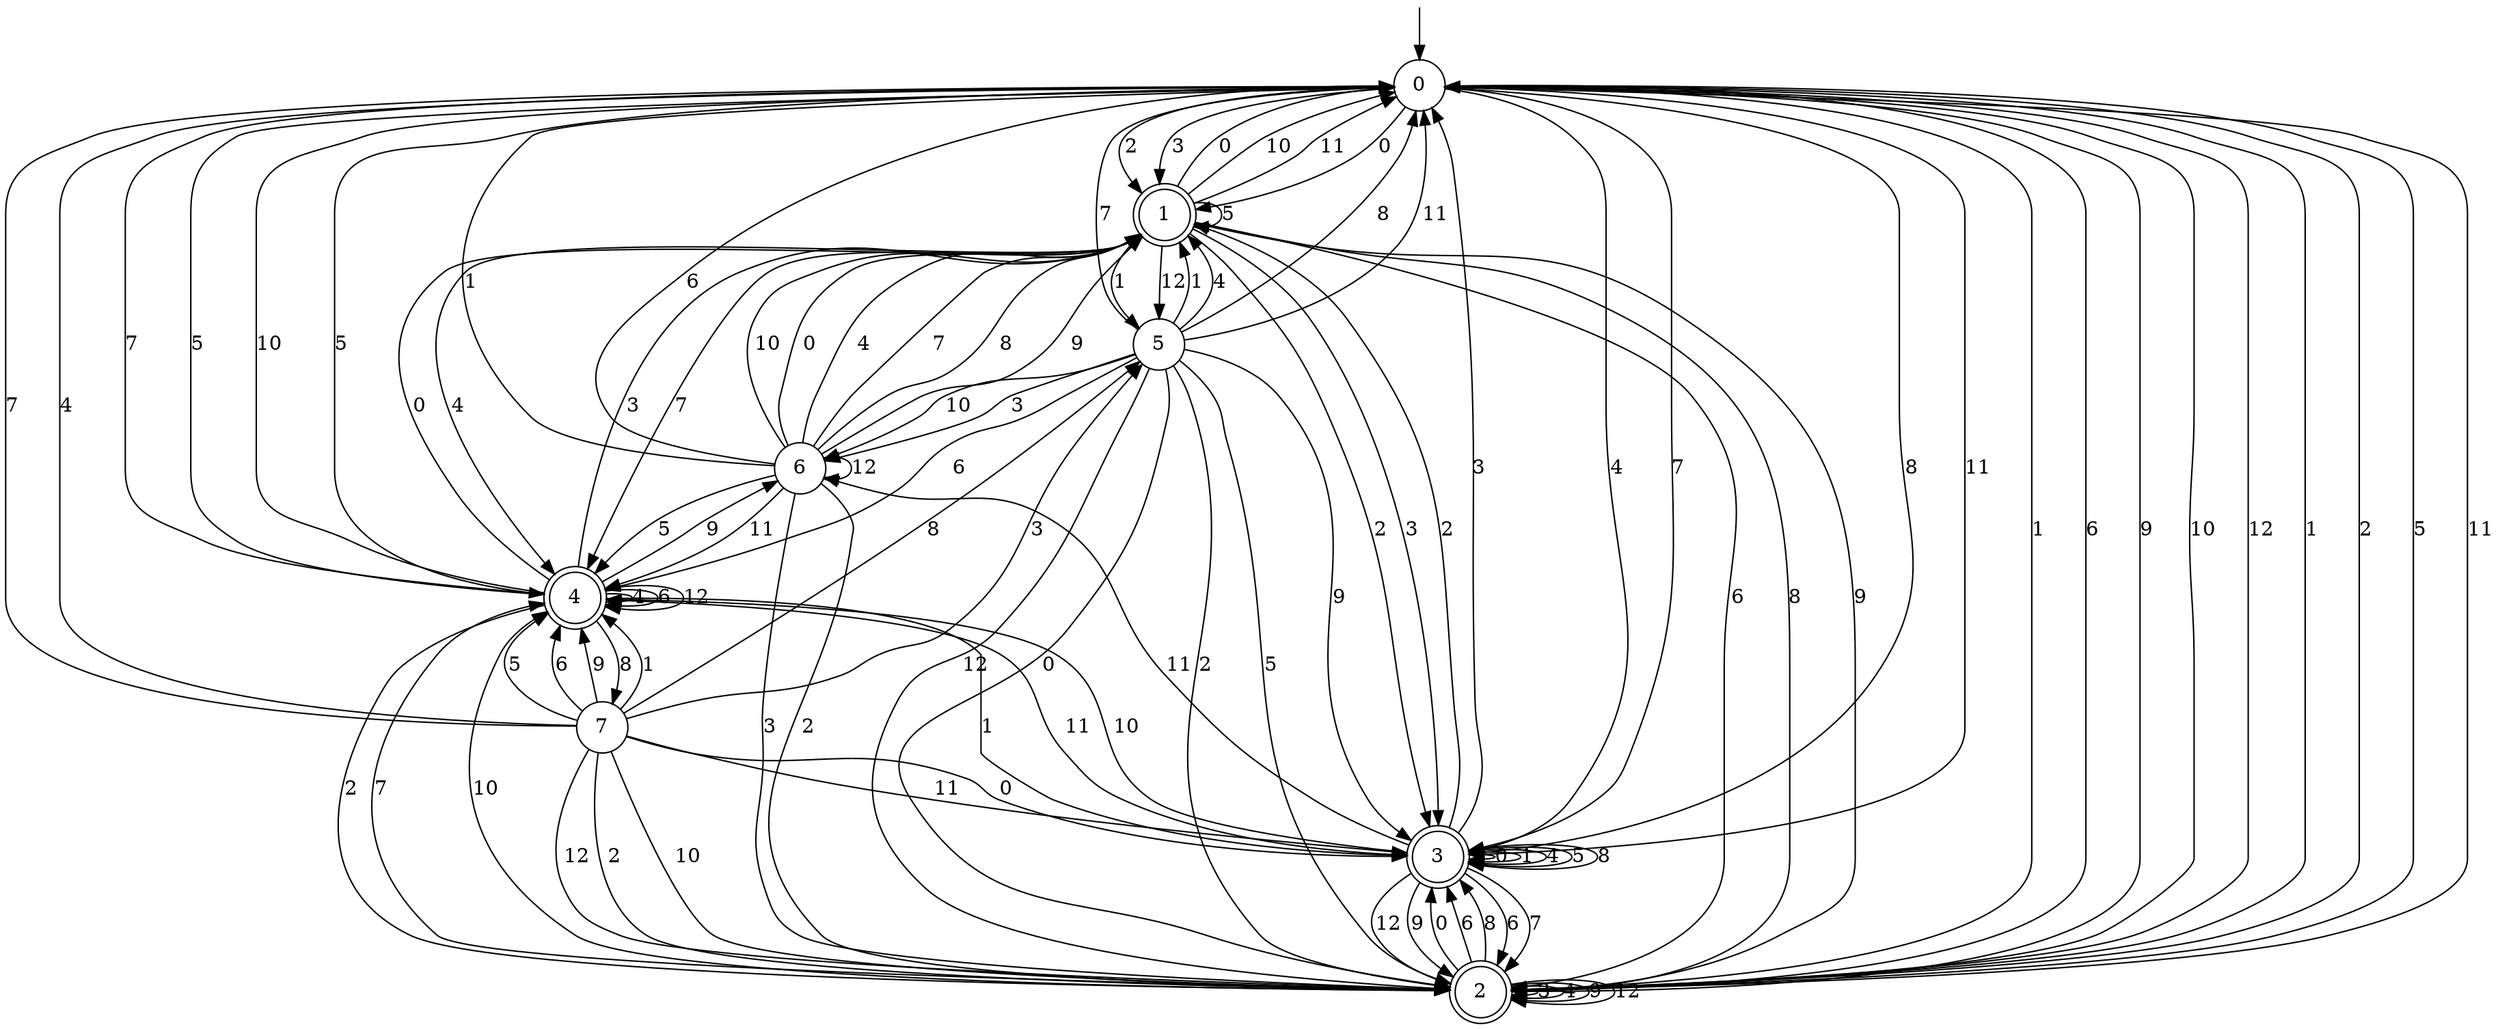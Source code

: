 digraph g {

	s0 [shape="circle" label="0"];
	s1 [shape="doublecircle" label="1"];
	s2 [shape="doublecircle" label="2"];
	s3 [shape="doublecircle" label="3"];
	s4 [shape="doublecircle" label="4"];
	s5 [shape="circle" label="5"];
	s6 [shape="circle" label="6"];
	s7 [shape="circle" label="7"];
	s0 -> s1 [label="0"];
	s0 -> s2 [label="1"];
	s0 -> s1 [label="2"];
	s0 -> s1 [label="3"];
	s0 -> s3 [label="4"];
	s0 -> s4 [label="5"];
	s0 -> s2 [label="6"];
	s0 -> s3 [label="7"];
	s0 -> s3 [label="8"];
	s0 -> s2 [label="9"];
	s0 -> s2 [label="10"];
	s0 -> s3 [label="11"];
	s0 -> s2 [label="12"];
	s1 -> s0 [label="0"];
	s1 -> s5 [label="1"];
	s1 -> s3 [label="2"];
	s1 -> s3 [label="3"];
	s1 -> s4 [label="4"];
	s1 -> s1 [label="5"];
	s1 -> s2 [label="6"];
	s1 -> s4 [label="7"];
	s1 -> s2 [label="8"];
	s1 -> s2 [label="9"];
	s1 -> s0 [label="10"];
	s1 -> s0 [label="11"];
	s1 -> s5 [label="12"];
	s2 -> s3 [label="0"];
	s2 -> s0 [label="1"];
	s2 -> s0 [label="2"];
	s2 -> s2 [label="3"];
	s2 -> s2 [label="4"];
	s2 -> s0 [label="5"];
	s2 -> s3 [label="6"];
	s2 -> s4 [label="7"];
	s2 -> s3 [label="8"];
	s2 -> s2 [label="9"];
	s2 -> s4 [label="10"];
	s2 -> s0 [label="11"];
	s2 -> s2 [label="12"];
	s3 -> s3 [label="0"];
	s3 -> s3 [label="1"];
	s3 -> s1 [label="2"];
	s3 -> s0 [label="3"];
	s3 -> s3 [label="4"];
	s3 -> s3 [label="5"];
	s3 -> s2 [label="6"];
	s3 -> s2 [label="7"];
	s3 -> s3 [label="8"];
	s3 -> s2 [label="9"];
	s3 -> s4 [label="10"];
	s3 -> s6 [label="11"];
	s3 -> s2 [label="12"];
	s4 -> s1 [label="0"];
	s4 -> s3 [label="1"];
	s4 -> s2 [label="2"];
	s4 -> s1 [label="3"];
	s4 -> s4 [label="4"];
	s4 -> s0 [label="5"];
	s4 -> s4 [label="6"];
	s4 -> s0 [label="7"];
	s4 -> s7 [label="8"];
	s4 -> s6 [label="9"];
	s4 -> s0 [label="10"];
	s4 -> s3 [label="11"];
	s4 -> s4 [label="12"];
	s5 -> s2 [label="0"];
	s5 -> s1 [label="1"];
	s5 -> s2 [label="2"];
	s5 -> s6 [label="3"];
	s5 -> s1 [label="4"];
	s5 -> s2 [label="5"];
	s5 -> s4 [label="6"];
	s5 -> s0 [label="7"];
	s5 -> s0 [label="8"];
	s5 -> s3 [label="9"];
	s5 -> s6 [label="10"];
	s5 -> s0 [label="11"];
	s5 -> s2 [label="12"];
	s6 -> s1 [label="0"];
	s6 -> s0 [label="1"];
	s6 -> s2 [label="2"];
	s6 -> s2 [label="3"];
	s6 -> s1 [label="4"];
	s6 -> s4 [label="5"];
	s6 -> s0 [label="6"];
	s6 -> s1 [label="7"];
	s6 -> s1 [label="8"];
	s6 -> s1 [label="9"];
	s6 -> s1 [label="10"];
	s6 -> s4 [label="11"];
	s6 -> s6 [label="12"];
	s7 -> s3 [label="0"];
	s7 -> s4 [label="1"];
	s7 -> s2 [label="2"];
	s7 -> s5 [label="3"];
	s7 -> s0 [label="4"];
	s7 -> s4 [label="5"];
	s7 -> s4 [label="6"];
	s7 -> s0 [label="7"];
	s7 -> s5 [label="8"];
	s7 -> s4 [label="9"];
	s7 -> s2 [label="10"];
	s7 -> s3 [label="11"];
	s7 -> s2 [label="12"];

__start0 [label="" shape="none" width="0" height="0"];
__start0 -> s0;

}
